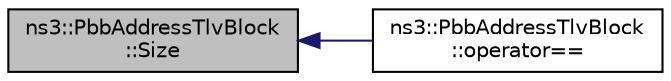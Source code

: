 digraph "ns3::PbbAddressTlvBlock::Size"
{
  edge [fontname="Helvetica",fontsize="10",labelfontname="Helvetica",labelfontsize="10"];
  node [fontname="Helvetica",fontsize="10",shape=record];
  rankdir="LR";
  Node1 [label="ns3::PbbAddressTlvBlock\l::Size",height=0.2,width=0.4,color="black", fillcolor="grey75", style="filled", fontcolor="black"];
  Node1 -> Node2 [dir="back",color="midnightblue",fontsize="10",style="solid"];
  Node2 [label="ns3::PbbAddressTlvBlock\l::operator==",height=0.2,width=0.4,color="black", fillcolor="white", style="filled",URL="$de/d87/classns3_1_1PbbAddressTlvBlock.html#a80a2d8a2b596e789749e4a204a306b55",tooltip="Equality operator for PbbAddressTlvBlock. "];
}
